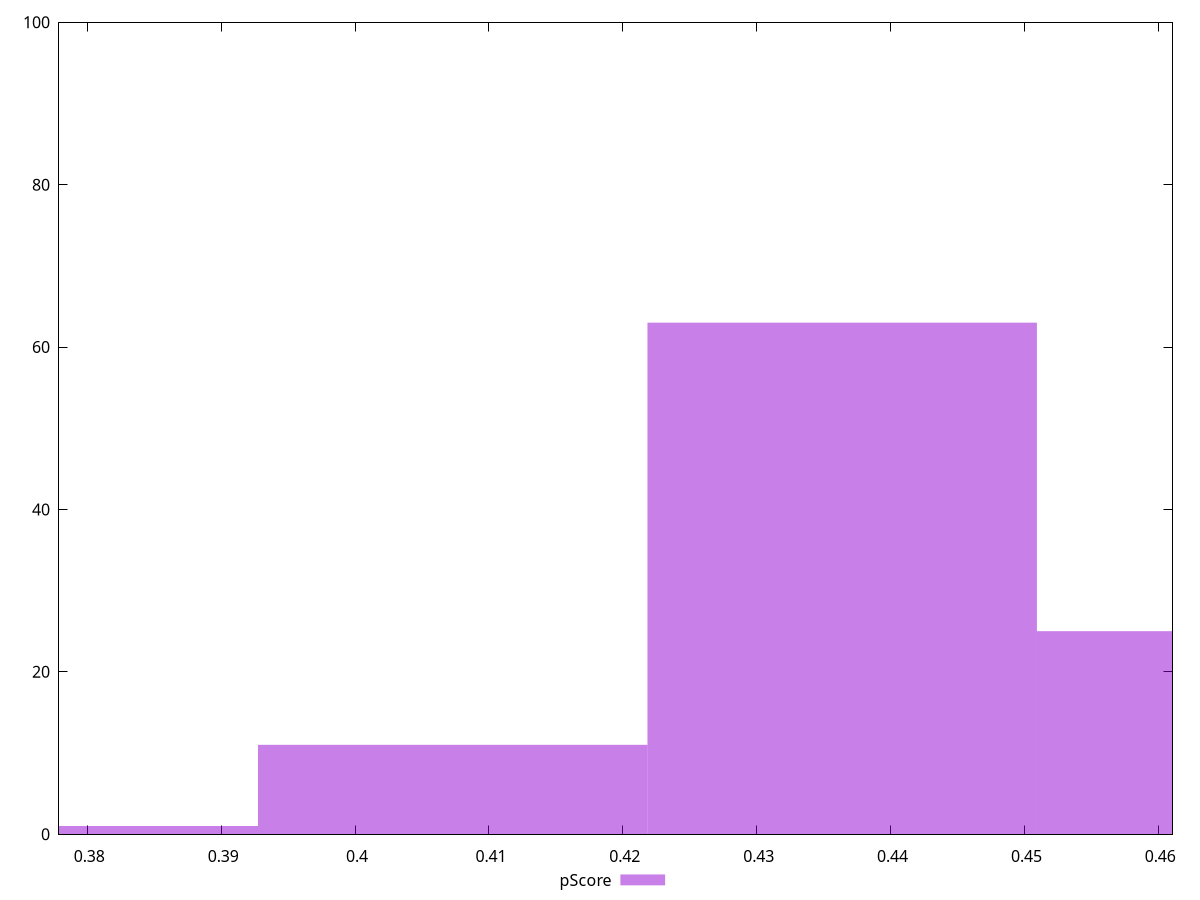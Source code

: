 reset

$pScore <<EOF
0.43638514910473497 63
0.40729280583108596 11
0.465477492378384 25
0.378200462557437 1
EOF

set key outside below
set boxwidth 0.029092343273649
set xrange [0.37788235294117645:0.46105882352941174]
set yrange [0:100]
set trange [0:100]
set style fill transparent solid 0.5 noborder
set terminal svg size 640, 490 enhanced background rgb 'white'
set output "reports/report_00028_2021-02-24T12-49-42.674Z/uses-rel-preload/samples/card/pScore/histogram.svg"

plot $pScore title "pScore" with boxes

reset
